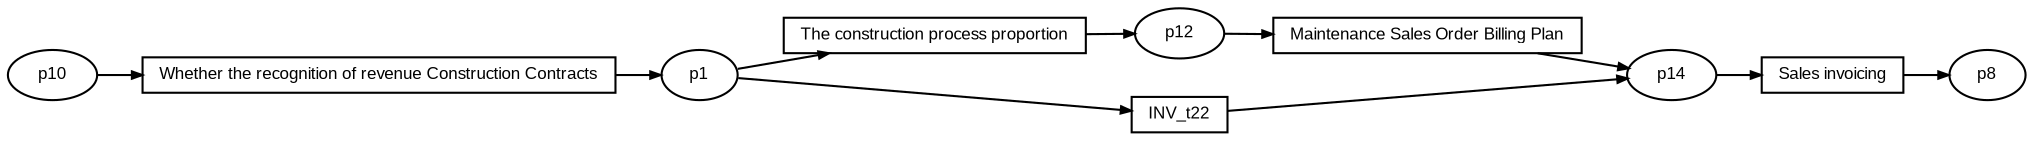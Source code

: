 digraph G {ranksep=".3"; fontsize="8"; remincross=true; margin="0.0,0.0"; fontname="Arial";rankdir="LR"; 
edge [arrowsize="0.5"];
node [height=".2",width=".2",fontname="Arial",fontsize="8"];
t0 [shape="box",label="Whether the recognition of revenue Construction Contracts"];
t1 [shape="box",label="Maintenance Sales Order Billing Plan"];
t2 [shape="box",label="The construction process proportion"];
t3 [shape="box",label="Sales invoicing"];
t4 [shape="box",label="INV_t22"];
p0 [shape="oval",label="p1"];
p1 [shape="oval",label="p8"];
p2 [shape="oval",label="p10"];
p3 [shape="oval",label="p14"];
p4 [shape="oval",label="p12"];
t1 -> p3[label=""];
p0 -> t4[label=""];
p4 -> t1[label=""];
t2 -> p4[label=""];
t3 -> p1[label=""];
p0 -> t2[label=""];
t0 -> p0[label=""];
t4 -> p3[label=""];
p2 -> t0[label=""];
p3 -> t3[label=""];
}
